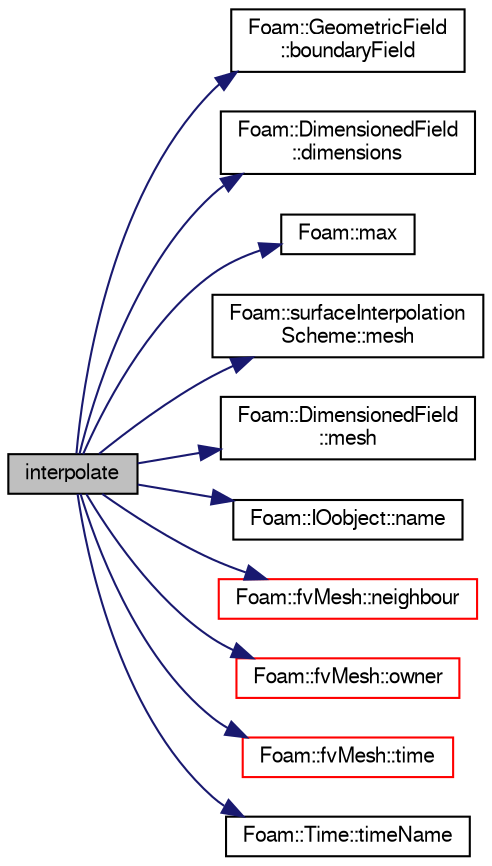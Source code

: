 digraph "interpolate"
{
  bgcolor="transparent";
  edge [fontname="FreeSans",fontsize="10",labelfontname="FreeSans",labelfontsize="10"];
  node [fontname="FreeSans",fontsize="10",shape=record];
  rankdir="LR";
  Node626 [label="interpolate",height=0.2,width=0.4,color="black", fillcolor="grey75", style="filled", fontcolor="black"];
  Node626 -> Node627 [color="midnightblue",fontsize="10",style="solid",fontname="FreeSans"];
  Node627 [label="Foam::GeometricField\l::boundaryField",height=0.2,width=0.4,color="black",URL="$a22434.html#a3c6c1a789b48ea0c5e8bff64f9c14f2d",tooltip="Return reference to GeometricBoundaryField. "];
  Node626 -> Node628 [color="midnightblue",fontsize="10",style="solid",fontname="FreeSans"];
  Node628 [label="Foam::DimensionedField\l::dimensions",height=0.2,width=0.4,color="black",URL="$a26390.html#a66989c1e0666e0d0c93a2056ce75599e",tooltip="Return dimensions. "];
  Node626 -> Node629 [color="midnightblue",fontsize="10",style="solid",fontname="FreeSans"];
  Node629 [label="Foam::max",height=0.2,width=0.4,color="black",URL="$a21124.html#ac993e906cf2774ae77e666bc24e81733"];
  Node626 -> Node630 [color="midnightblue",fontsize="10",style="solid",fontname="FreeSans"];
  Node630 [label="Foam::surfaceInterpolation\lScheme::mesh",height=0.2,width=0.4,color="black",URL="$a23278.html#a470f06cfb9b6ee887cd85d63de275607",tooltip="Return mesh reference. "];
  Node626 -> Node631 [color="midnightblue",fontsize="10",style="solid",fontname="FreeSans"];
  Node631 [label="Foam::DimensionedField\l::mesh",height=0.2,width=0.4,color="black",URL="$a26390.html#a8f1110830348a1448a14ab5e3cf47e3b",tooltip="Return mesh. "];
  Node626 -> Node632 [color="midnightblue",fontsize="10",style="solid",fontname="FreeSans"];
  Node632 [label="Foam::IOobject::name",height=0.2,width=0.4,color="black",URL="$a26142.html#acc80e00a8ac919288fb55bd14cc88bf6",tooltip="Return name. "];
  Node626 -> Node633 [color="midnightblue",fontsize="10",style="solid",fontname="FreeSans"];
  Node633 [label="Foam::fvMesh::neighbour",height=0.2,width=0.4,color="red",URL="$a22766.html#aab1a7f2af09b33005a527e107c7b3fad",tooltip="Internal face neighbour. "];
  Node626 -> Node648 [color="midnightblue",fontsize="10",style="solid",fontname="FreeSans"];
  Node648 [label="Foam::fvMesh::owner",height=0.2,width=0.4,color="red",URL="$a22766.html#a16e7eb254c4fd2d1d7ac4d5d71f6c9f9",tooltip="Internal face owner. "];
  Node626 -> Node713 [color="midnightblue",fontsize="10",style="solid",fontname="FreeSans"];
  Node713 [label="Foam::fvMesh::time",height=0.2,width=0.4,color="red",URL="$a22766.html#a0d94096809fe3376b29a2a29ca11bb18",tooltip="Return the top-level database. "];
  Node626 -> Node931 [color="midnightblue",fontsize="10",style="solid",fontname="FreeSans"];
  Node931 [label="Foam::Time::timeName",height=0.2,width=0.4,color="black",URL="$a26350.html#ad9d86fef6eca18797c786726cf925179",tooltip="Return time name of given scalar time. "];
}
